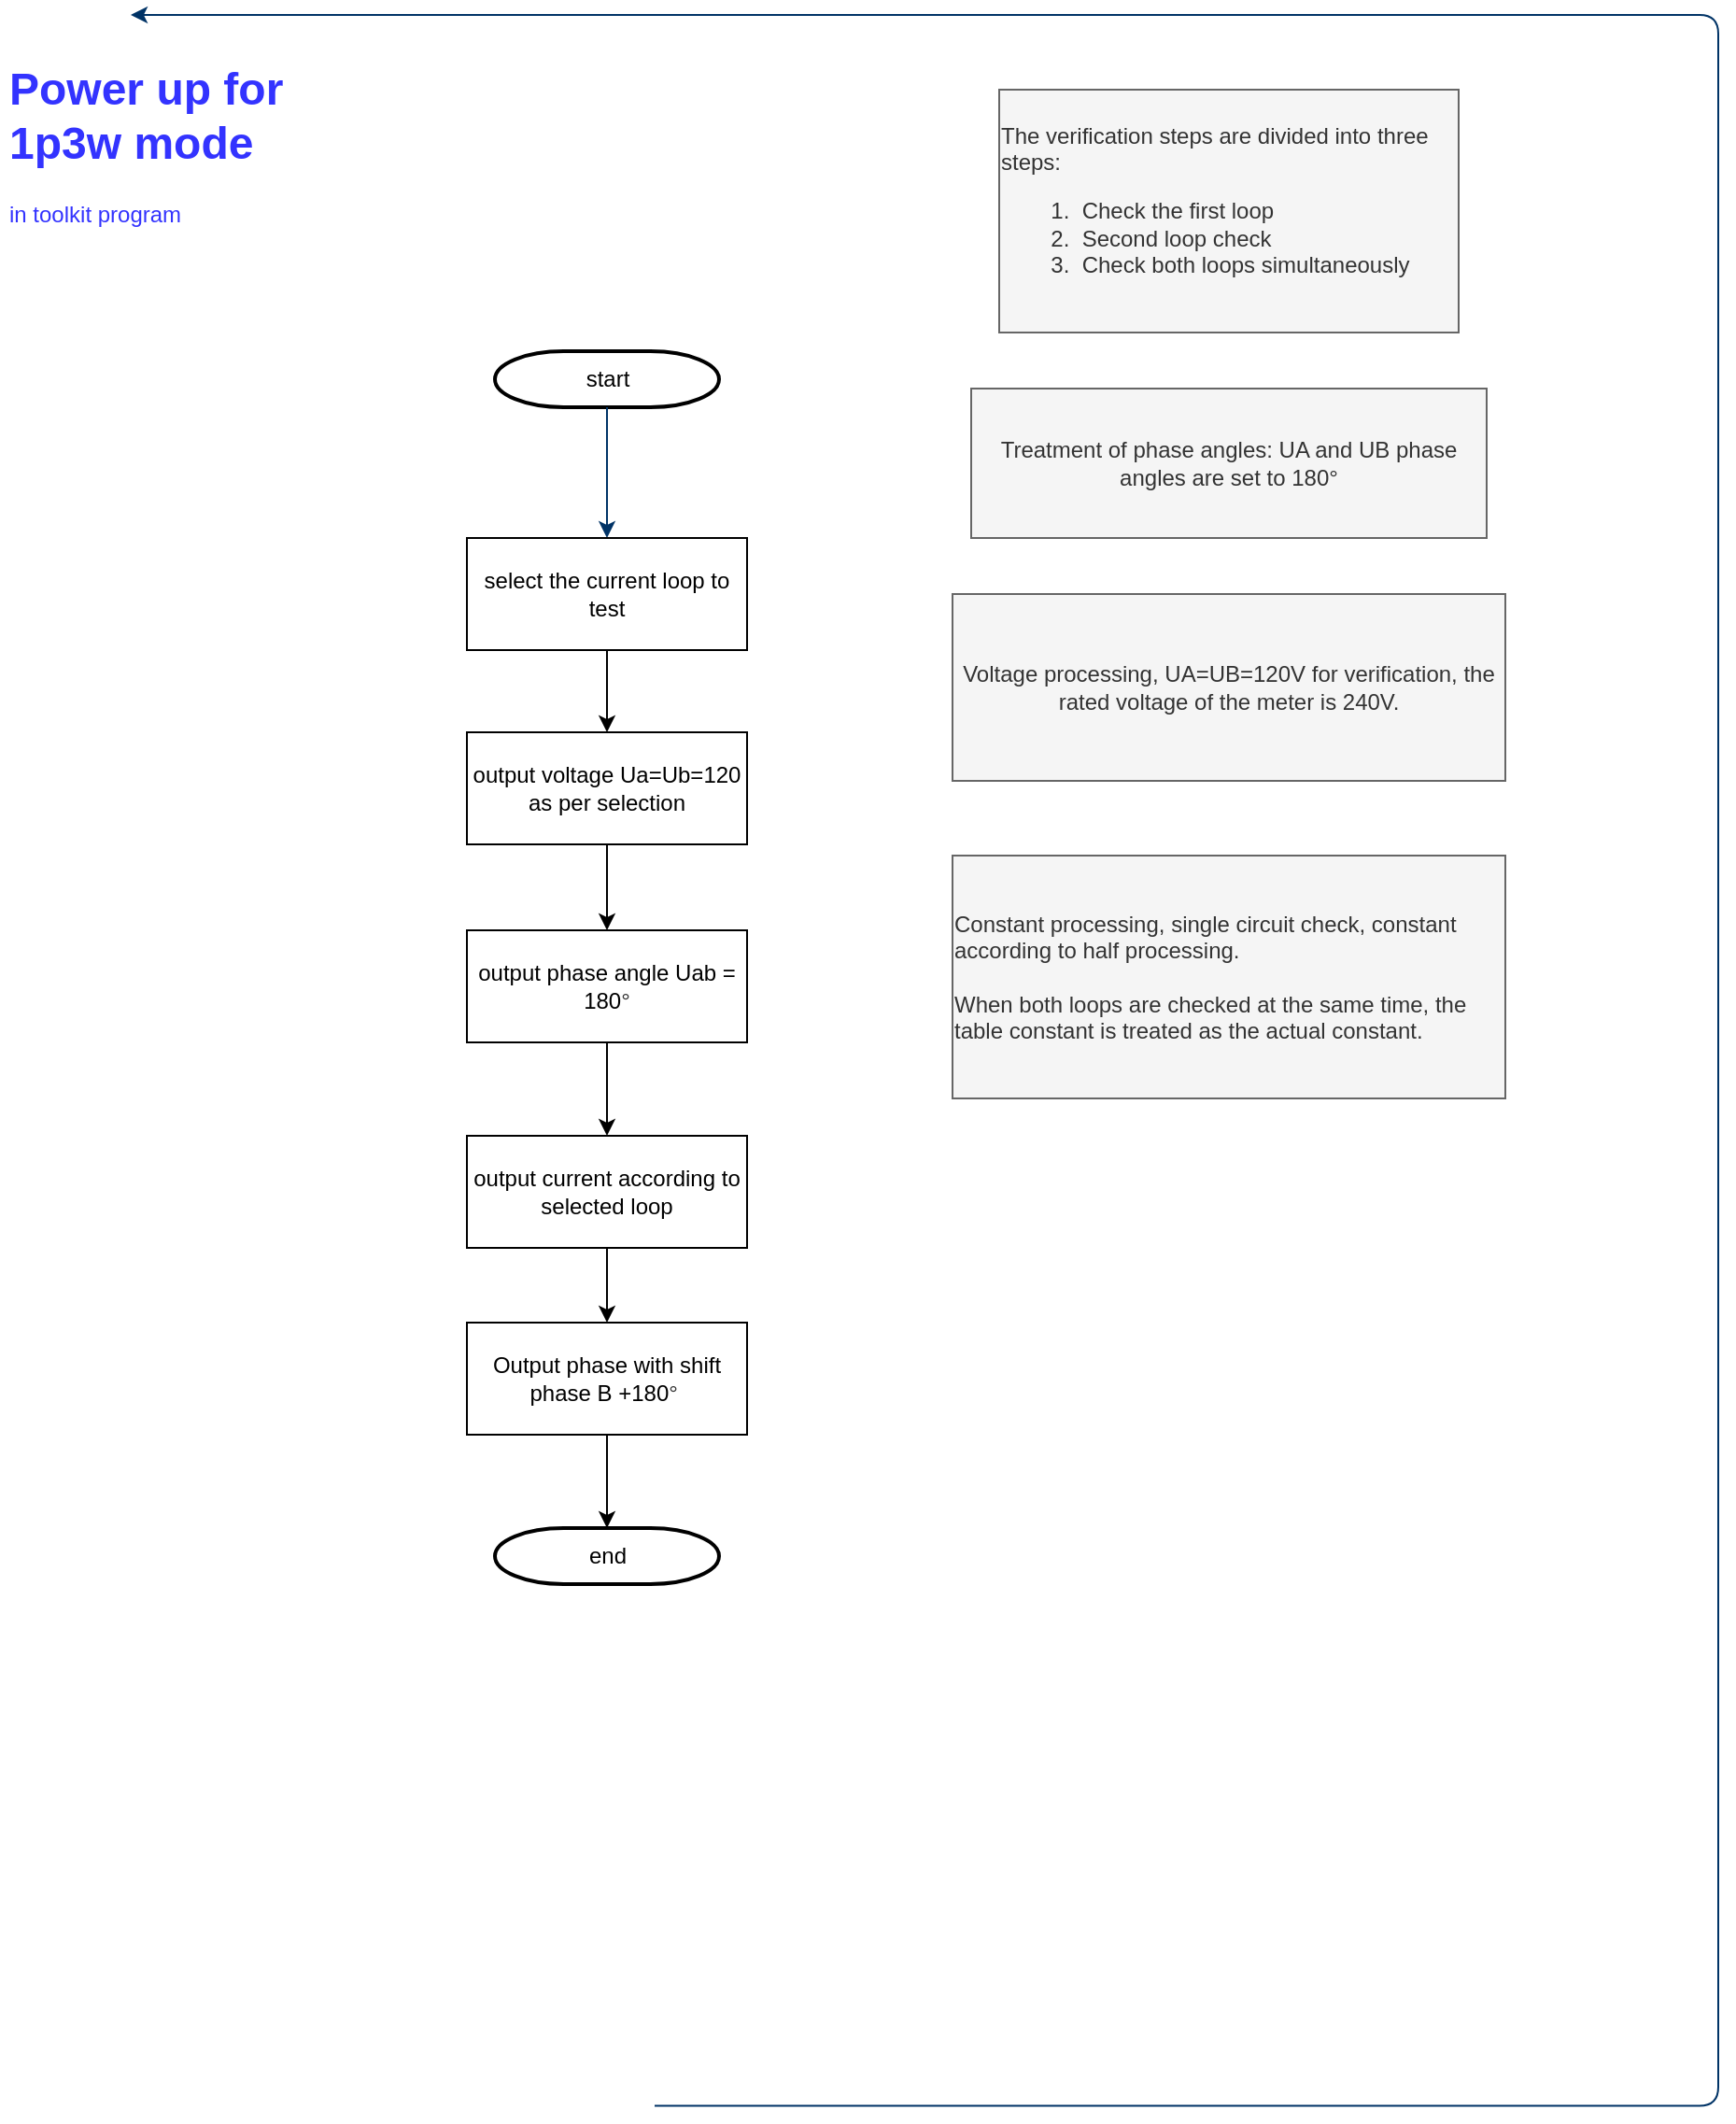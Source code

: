 <mxfile version="14.9.2" type="github">
  <diagram id="6a731a19-8d31-9384-78a2-239565b7b9f0" name="Page-1">
    <mxGraphModel dx="988" dy="579" grid="1" gridSize="10" guides="1" tooltips="1" connect="1" arrows="1" fold="1" page="1" pageScale="1" pageWidth="1169" pageHeight="827" background="none" math="0" shadow="0">
      <root>
        <mxCell id="0" />
        <mxCell id="1" parent="0" />
        <mxCell id="2" value="start" style="shape=mxgraph.flowchart.terminator;strokeWidth=2;gradientColor=none;gradientDirection=north;fontStyle=0;html=1;" parent="1" vertex="1">
          <mxGeometry x="295" y="180" width="120" height="30" as="geometry" />
        </mxCell>
        <mxCell id="7" style="fontStyle=1;strokeColor=#003366;strokeWidth=1;html=1;entryX=0.5;entryY=0;entryDx=0;entryDy=0;" parent="1" source="2" target="5QzYHKSAta37W70-3rno-55" edge="1">
          <mxGeometry relative="1" as="geometry">
            <mxPoint x="320" y="130" as="targetPoint" />
          </mxGeometry>
        </mxCell>
        <mxCell id="40" value="end" style="shape=mxgraph.flowchart.terminator;strokeWidth=2;gradientColor=none;gradientDirection=north;fontStyle=0;html=1;" parent="1" vertex="1">
          <mxGeometry x="295" y="810" width="120" height="30" as="geometry" />
        </mxCell>
        <mxCell id="45" value="" style="edgeStyle=elbowEdgeStyle;elbow=horizontal;exitX=1;exitY=0.5;exitPerimeter=0;entryX=0.905;entryY=0.5;entryPerimeter=0;fontStyle=1;strokeColor=#003366;strokeWidth=1;html=1;" parent="1" target="34" edge="1">
          <mxGeometry width="100" height="100" as="geometry">
            <mxPoint x="380.5" y="1119.25" as="sourcePoint" />
            <mxPoint x="100" as="targetPoint" />
            <Array as="points">
              <mxPoint x="950" y="1320" />
            </Array>
          </mxGeometry>
        </mxCell>
        <mxCell id="5QzYHKSAta37W70-3rno-55" value="select the current loop to test" style="rounded=0;whiteSpace=wrap;html=1;" vertex="1" parent="1">
          <mxGeometry x="280" y="280" width="150" height="60" as="geometry" />
        </mxCell>
        <mxCell id="5QzYHKSAta37W70-3rno-56" value="&lt;div style=&quot;text-align: left; font-size: 12px;&quot;&gt;&lt;span style=&quot;font-size: 12px;&quot;&gt;The verification steps are divided into three steps:&lt;/span&gt;&lt;/div&gt;&lt;ol style=&quot;font-size: 12px;&quot;&gt;&lt;li style=&quot;text-align: left; font-size: 12px;&quot;&gt;&amp;nbsp;Check the first loop&lt;/li&gt;&lt;li style=&quot;text-align: left; font-size: 12px;&quot;&gt;&amp;nbsp;Second loop check&lt;/li&gt;&lt;li style=&quot;text-align: left; font-size: 12px;&quot;&gt;&amp;nbsp;Check both loops simultaneously&lt;/li&gt;&lt;/ol&gt;" style="text;html=1;strokeColor=#666666;fillColor=#f5f5f5;align=center;verticalAlign=middle;whiteSpace=wrap;rounded=0;fontSize=12;fontColor=#333333;" vertex="1" parent="1">
          <mxGeometry x="565" y="40" width="246" height="130" as="geometry" />
        </mxCell>
        <mxCell id="5QzYHKSAta37W70-3rno-57" value="Treatment of phase angles: UA and UB phase angles are set to 180°" style="text;html=1;strokeColor=#666666;fillColor=#f5f5f5;align=center;verticalAlign=middle;whiteSpace=wrap;rounded=0;fontSize=12;fontColor=#333333;" vertex="1" parent="1">
          <mxGeometry x="550" y="200" width="276" height="80" as="geometry" />
        </mxCell>
        <mxCell id="5QzYHKSAta37W70-3rno-58" value="Voltage processing, UA=UB=120V for verification, the rated voltage of the meter is 240V." style="text;html=1;strokeColor=#666666;fillColor=#f5f5f5;align=center;verticalAlign=middle;whiteSpace=wrap;rounded=0;fontSize=12;fontColor=#333333;" vertex="1" parent="1">
          <mxGeometry x="540" y="310" width="296" height="100" as="geometry" />
        </mxCell>
        <mxCell id="5QzYHKSAta37W70-3rno-59" value="&lt;h1&gt;Power up for 1p3w mode&lt;/h1&gt;&lt;p&gt;in toolkit program&lt;/p&gt;&lt;p&gt;&lt;br&gt;&lt;/p&gt;" style="text;html=1;strokeColor=none;fillColor=none;spacing=5;spacingTop=-20;whiteSpace=wrap;overflow=hidden;rounded=0;fontSize=12;fontColor=#3333FF;" vertex="1" parent="1">
          <mxGeometry x="30" y="20" width="220" height="110" as="geometry" />
        </mxCell>
        <mxCell id="5QzYHKSAta37W70-3rno-60" value="&lt;div style=&quot;text-align: left&quot;&gt;Constant processing, single circuit check, constant according to half processing.&lt;/div&gt;&lt;div style=&quot;text-align: left&quot;&gt;&lt;br&gt;&lt;/div&gt;&lt;div style=&quot;text-align: left&quot;&gt;When both loops are checked at the same time, the table constant is treated as the actual constant.&lt;/div&gt;" style="text;html=1;strokeColor=#666666;fillColor=#f5f5f5;align=center;verticalAlign=middle;whiteSpace=wrap;rounded=0;fontSize=12;fontColor=#333333;" vertex="1" parent="1">
          <mxGeometry x="540" y="450" width="296" height="130" as="geometry" />
        </mxCell>
        <mxCell id="5QzYHKSAta37W70-3rno-61" value="output voltage Ua=Ub=120 as per selection" style="rounded=0;whiteSpace=wrap;html=1;fontSize=12;" vertex="1" parent="1">
          <mxGeometry x="280" y="384" width="150" height="60" as="geometry" />
        </mxCell>
        <mxCell id="5QzYHKSAta37W70-3rno-62" value="" style="endArrow=classic;html=1;fontSize=12;fontColor=#000000;exitX=0.5;exitY=1;exitDx=0;exitDy=0;entryX=0.5;entryY=0;entryDx=0;entryDy=0;" edge="1" parent="1" source="5QzYHKSAta37W70-3rno-55" target="5QzYHKSAta37W70-3rno-61">
          <mxGeometry width="50" height="50" relative="1" as="geometry">
            <mxPoint x="460" y="430" as="sourcePoint" />
            <mxPoint x="510" y="380" as="targetPoint" />
          </mxGeometry>
        </mxCell>
        <mxCell id="5QzYHKSAta37W70-3rno-65" value="output phase angle Uab = 180&lt;span style=&quot;color: rgb(51 , 51 , 51)&quot;&gt;°&lt;/span&gt;" style="rounded=0;whiteSpace=wrap;html=1;fontSize=12;" vertex="1" parent="1">
          <mxGeometry x="280" y="490" width="150" height="60" as="geometry" />
        </mxCell>
        <mxCell id="5QzYHKSAta37W70-3rno-66" value="output current according to selected loop" style="rounded=0;whiteSpace=wrap;html=1;fontSize=12;" vertex="1" parent="1">
          <mxGeometry x="280" y="600" width="150" height="60" as="geometry" />
        </mxCell>
        <mxCell id="5QzYHKSAta37W70-3rno-67" value="Output phase with shift phase B +180&lt;span style=&quot;color: rgb(51 , 51 , 51)&quot;&gt;°&lt;/span&gt;&amp;nbsp;" style="rounded=0;whiteSpace=wrap;html=1;fontSize=12;" vertex="1" parent="1">
          <mxGeometry x="280" y="700" width="150" height="60" as="geometry" />
        </mxCell>
        <mxCell id="5QzYHKSAta37W70-3rno-68" value="" style="endArrow=classic;html=1;fontSize=12;fontColor=#000000;exitX=0.5;exitY=1;exitDx=0;exitDy=0;" edge="1" parent="1" source="5QzYHKSAta37W70-3rno-61" target="5QzYHKSAta37W70-3rno-65">
          <mxGeometry width="50" height="50" relative="1" as="geometry">
            <mxPoint x="365" y="350" as="sourcePoint" />
            <mxPoint x="365" y="394" as="targetPoint" />
            <Array as="points" />
          </mxGeometry>
        </mxCell>
        <mxCell id="5QzYHKSAta37W70-3rno-69" value="" style="endArrow=classic;html=1;fontSize=12;fontColor=#000000;exitX=0.5;exitY=1;exitDx=0;exitDy=0;" edge="1" parent="1" source="5QzYHKSAta37W70-3rno-65" target="5QzYHKSAta37W70-3rno-66">
          <mxGeometry width="50" height="50" relative="1" as="geometry">
            <mxPoint x="365" y="454" as="sourcePoint" />
            <mxPoint x="365" y="500" as="targetPoint" />
            <Array as="points" />
          </mxGeometry>
        </mxCell>
        <mxCell id="5QzYHKSAta37W70-3rno-70" value="" style="endArrow=classic;html=1;fontSize=12;fontColor=#000000;exitX=0.5;exitY=1;exitDx=0;exitDy=0;entryX=0.5;entryY=0;entryDx=0;entryDy=0;" edge="1" parent="1" source="5QzYHKSAta37W70-3rno-66" target="5QzYHKSAta37W70-3rno-67">
          <mxGeometry width="50" height="50" relative="1" as="geometry">
            <mxPoint x="365" y="560" as="sourcePoint" />
            <mxPoint x="365" y="610" as="targetPoint" />
            <Array as="points" />
          </mxGeometry>
        </mxCell>
        <mxCell id="5QzYHKSAta37W70-3rno-71" value="" style="endArrow=classic;html=1;fontSize=12;fontColor=#000000;exitX=0.5;exitY=1;exitDx=0;exitDy=0;entryX=0.5;entryY=0;entryDx=0;entryDy=0;entryPerimeter=0;" edge="1" parent="1" source="5QzYHKSAta37W70-3rno-67" target="40">
          <mxGeometry width="50" height="50" relative="1" as="geometry">
            <mxPoint x="365" y="670" as="sourcePoint" />
            <mxPoint x="365" y="710" as="targetPoint" />
            <Array as="points" />
          </mxGeometry>
        </mxCell>
      </root>
    </mxGraphModel>
  </diagram>
</mxfile>
